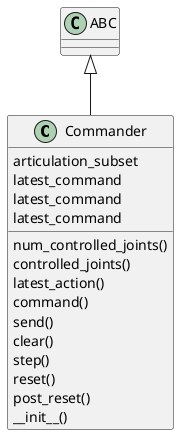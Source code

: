 @startuml
class Commander {
    num_controlled_joints()
    controlled_joints()
    latest_action()
    command()
    send()
    clear()
    step()
    reset()
    post_reset()
        articulation_subset
    latest_command
    latest_command
    latest_command
    __init__()
}
ABC <|-- Commander
@enduml